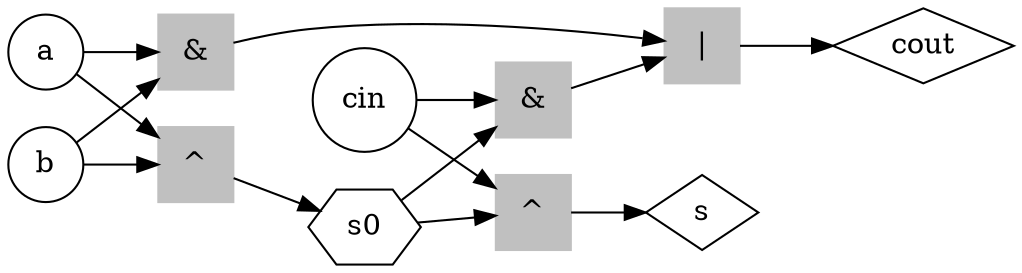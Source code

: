 digraph full_adder {
  rankdir="LR";
  a [label="a", shape=circle];
  b [label="b", shape=circle];
  cin [label="cin", shape=circle];
  cout [label="cout", shape=diamond];
  s [label="s", shape=diamond];
  s0 [label="s0", shape=hexagon];
  8 [label="^", shape=square, style=filled, color=gray];
  a -> 8;
  b -> 8;
  8 -> s0  16 [label="&", shape=square, style=filled, color=gray];
  a -> 16;
  b -> 16;
  19 [label="&", shape=square, style=filled, color=gray];
  s0 -> 19;
  cin -> 19;
  20 [label="|", shape=square, style=filled, color=gray];
  16 -> 20;
  19 -> 20;
  20 -> cout  12 [label="^", shape=square, style=filled, color=gray];
  s0 -> 12;
  cin -> 12;
  12 -> s}